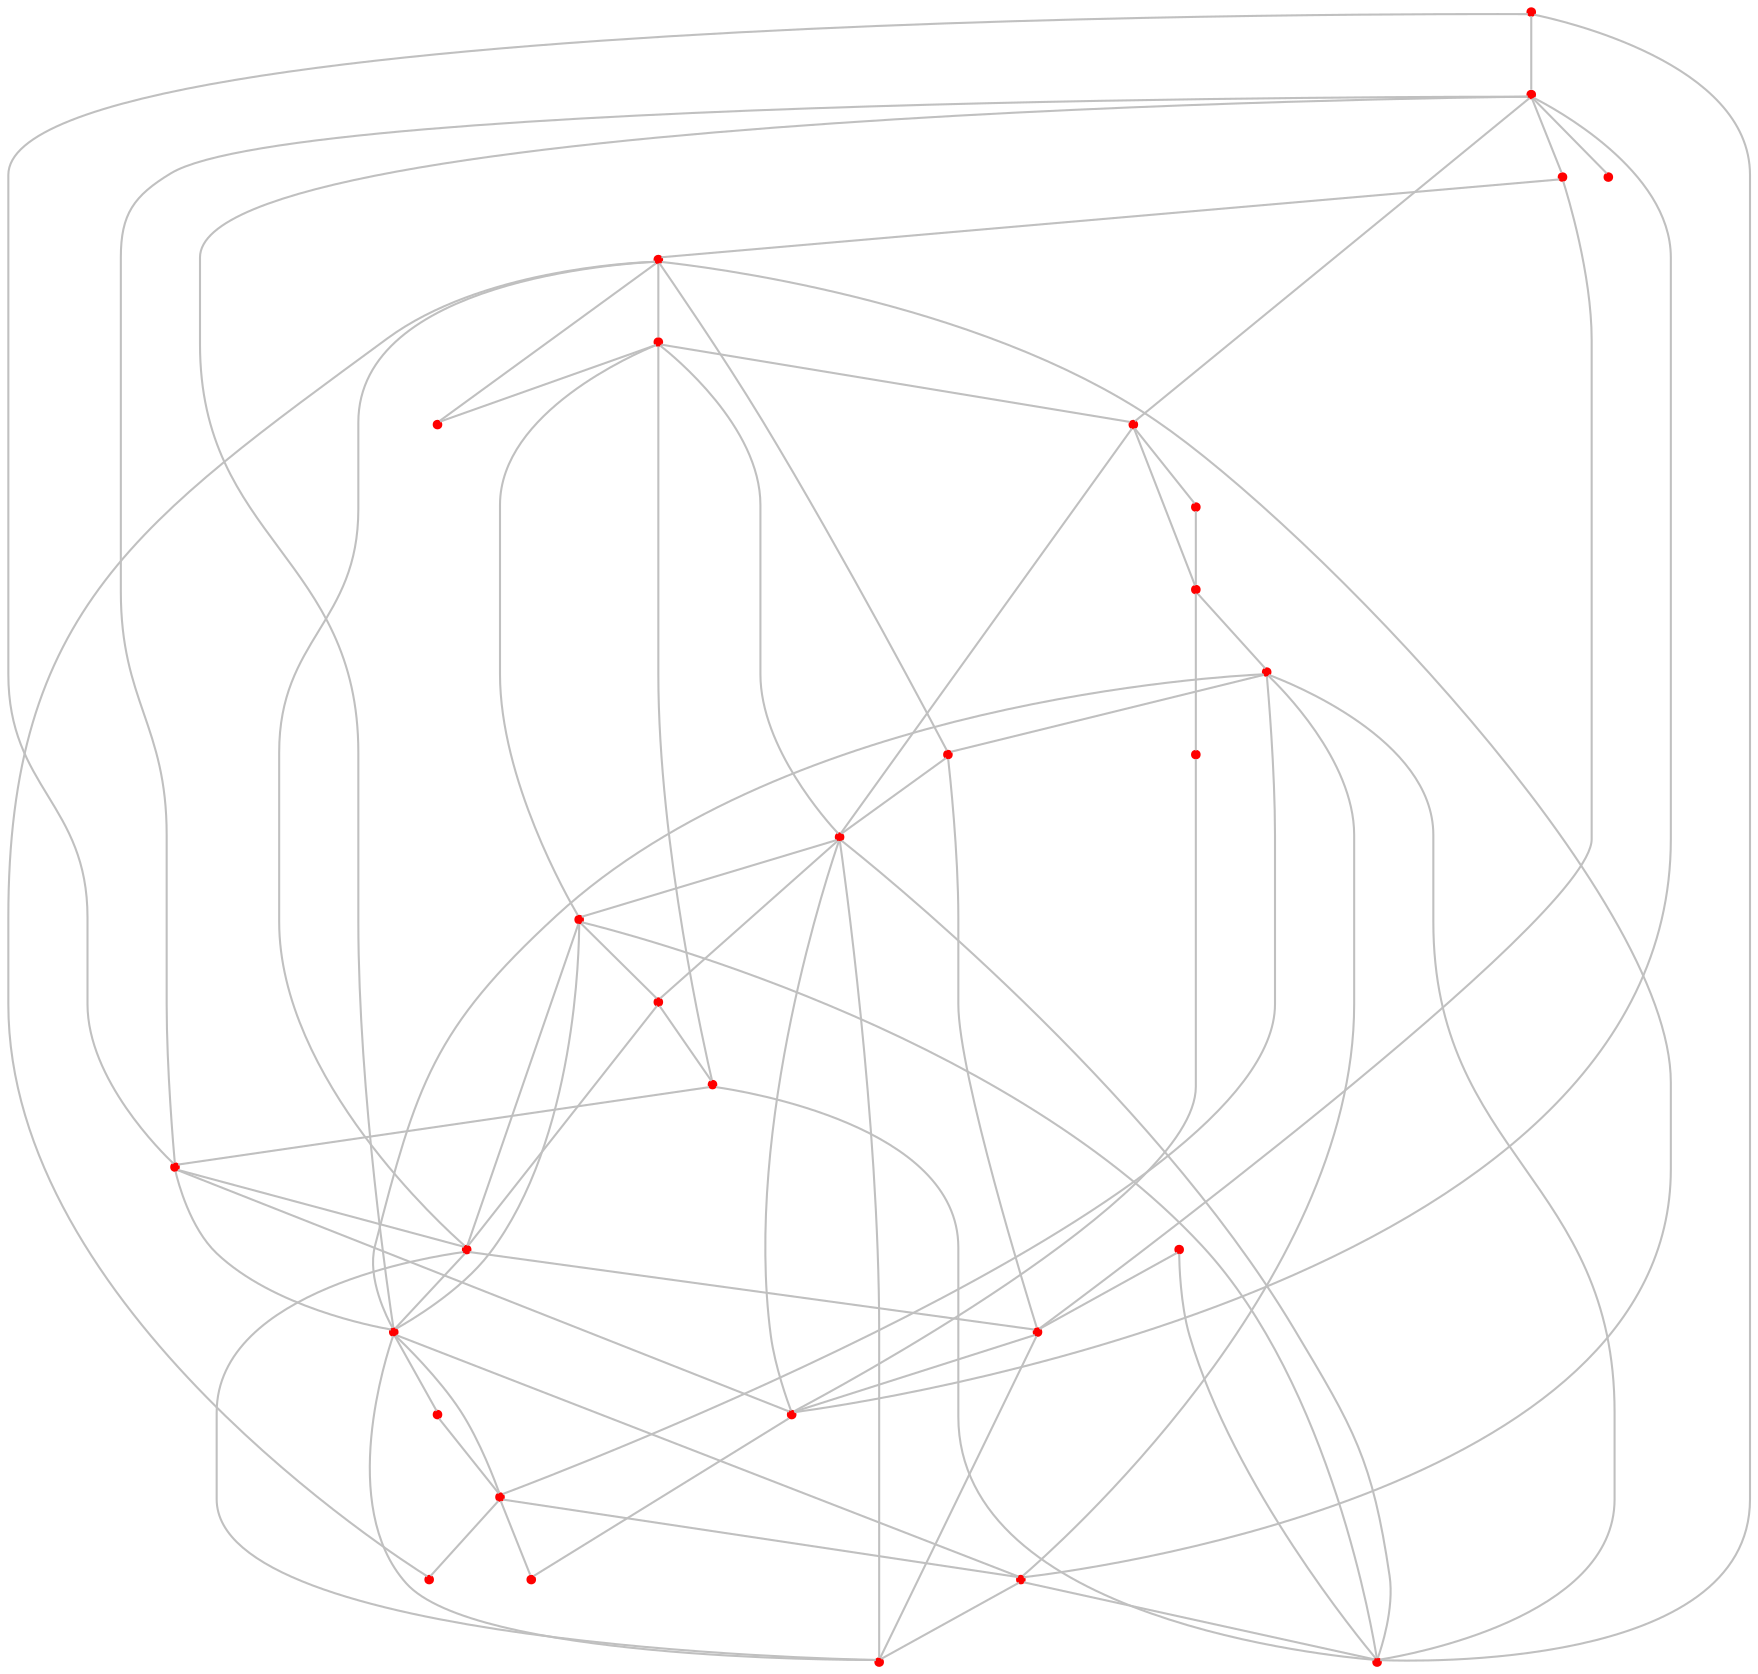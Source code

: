 graph {
	0 [color=red shape=point]
	1 [color=red shape=point]
	2 [color=red shape=point]
	3 [color=red shape=point]
	4 [color=red shape=point]
	5 [color=red shape=point]
	6 [color=red shape=point]
	7 [color=red shape=point]
	8 [color=red shape=point]
	9 [color=red shape=point]
	10 [color=red shape=point]
	11 [color=red shape=point]
	12 [color=red shape=point]
	13 [color=red shape=point]
	14 [color=red shape=point]
	15 [color=red shape=point]
	16 [color=red shape=point]
	17 [color=red shape=point]
	18 [color=red shape=point]
	19 [color=red shape=point]
	20 [color=red shape=point]
	21 [color=red shape=point]
	22 [color=red shape=point]
	23 [color=red shape=point]
	24 [color=red shape=point]
	25 [color=red shape=point]
	26 [color=red shape=point]
	27 [color=red shape=point]
	28 [color=red shape=point]
	29 [color=red shape=point]
	0 -- 12 [color=gray]
	21 -- 15 [color=gray]
	12 -- 1 [color=gray]
	16 -- 22 [color=gray]
	12 -- 8 [color=gray]
	26 -- 10 [color=gray]
	22 -- 29 [color=gray]
	17 -- 6 [color=gray]
	8 -- 19 [color=gray]
	20 -- 18 [color=gray]
	12 -- 9 [color=gray]
	19 -- 27 [color=gray]
	9 -- 29 [color=gray]
	14 -- 17 [color=gray]
	11 -- 19 [color=gray]
	3 -- 11 [color=gray]
	2 -- 19 [color=gray]
	23 -- 10 [color=gray]
	9 -- 13 [color=gray]
	4 -- 17 [color=gray]
	5 -- 21 [color=gray]
	10 -- 28 [color=gray]
	21 -- 14 [color=gray]
	2 -- 26 [color=gray]
	26 -- 3 [color=gray]
	20 -- 21 [color=gray]
	13 -- 19 [color=gray]
	23 -- 7 [color=gray]
	22 -- 15 [color=gray]
	26 -- 17 [color=gray]
	13 -- 15 [color=gray]
	29 -- 18 [color=gray]
	21 -- 24 [color=gray]
	28 -- 23 [color=gray]
	5 -- 17 [color=gray]
	4 -- 9 [color=gray]
	19 -- 3 [color=gray]
	6 -- 5 [color=gray]
	12 -- 29 [color=gray]
	9 -- 0 [color=gray]
	26 -- 29 [color=gray]
	10 -- 12 [color=gray]
	12 -- 21 [color=gray]
	8 -- 22 [color=gray]
	4 -- 3 [color=gray]
	22 -- 2 [color=gray]
	7 -- 29 [color=gray]
	20 -- 27 [color=gray]
	14 -- 25 [color=gray]
	24 -- 20 [color=gray]
	6 -- 2 [color=gray]
	23 -- 6 [color=gray]
	21 -- 6 [color=gray]
	25 -- 4 [color=gray]
	5 -- 19 [color=gray]
	13 -- 21 [color=gray]
	16 -- 17 [color=gray]
	13 -- 14 [color=gray]
	13 -- 22 [color=gray]
	25 -- 13 [color=gray]
	21 -- 9 [color=gray]
	25 -- 26 [color=gray]
	20 -- 5 [color=gray]
	17 -- 0 [color=gray]
	26 -- 14 [color=gray]
	3 -- 10 [color=gray]
	20 -- 6 [color=gray]
	15 -- 26 [color=gray]
	5 -- 15 [color=gray]
	3 -- 14 [color=gray]
}
